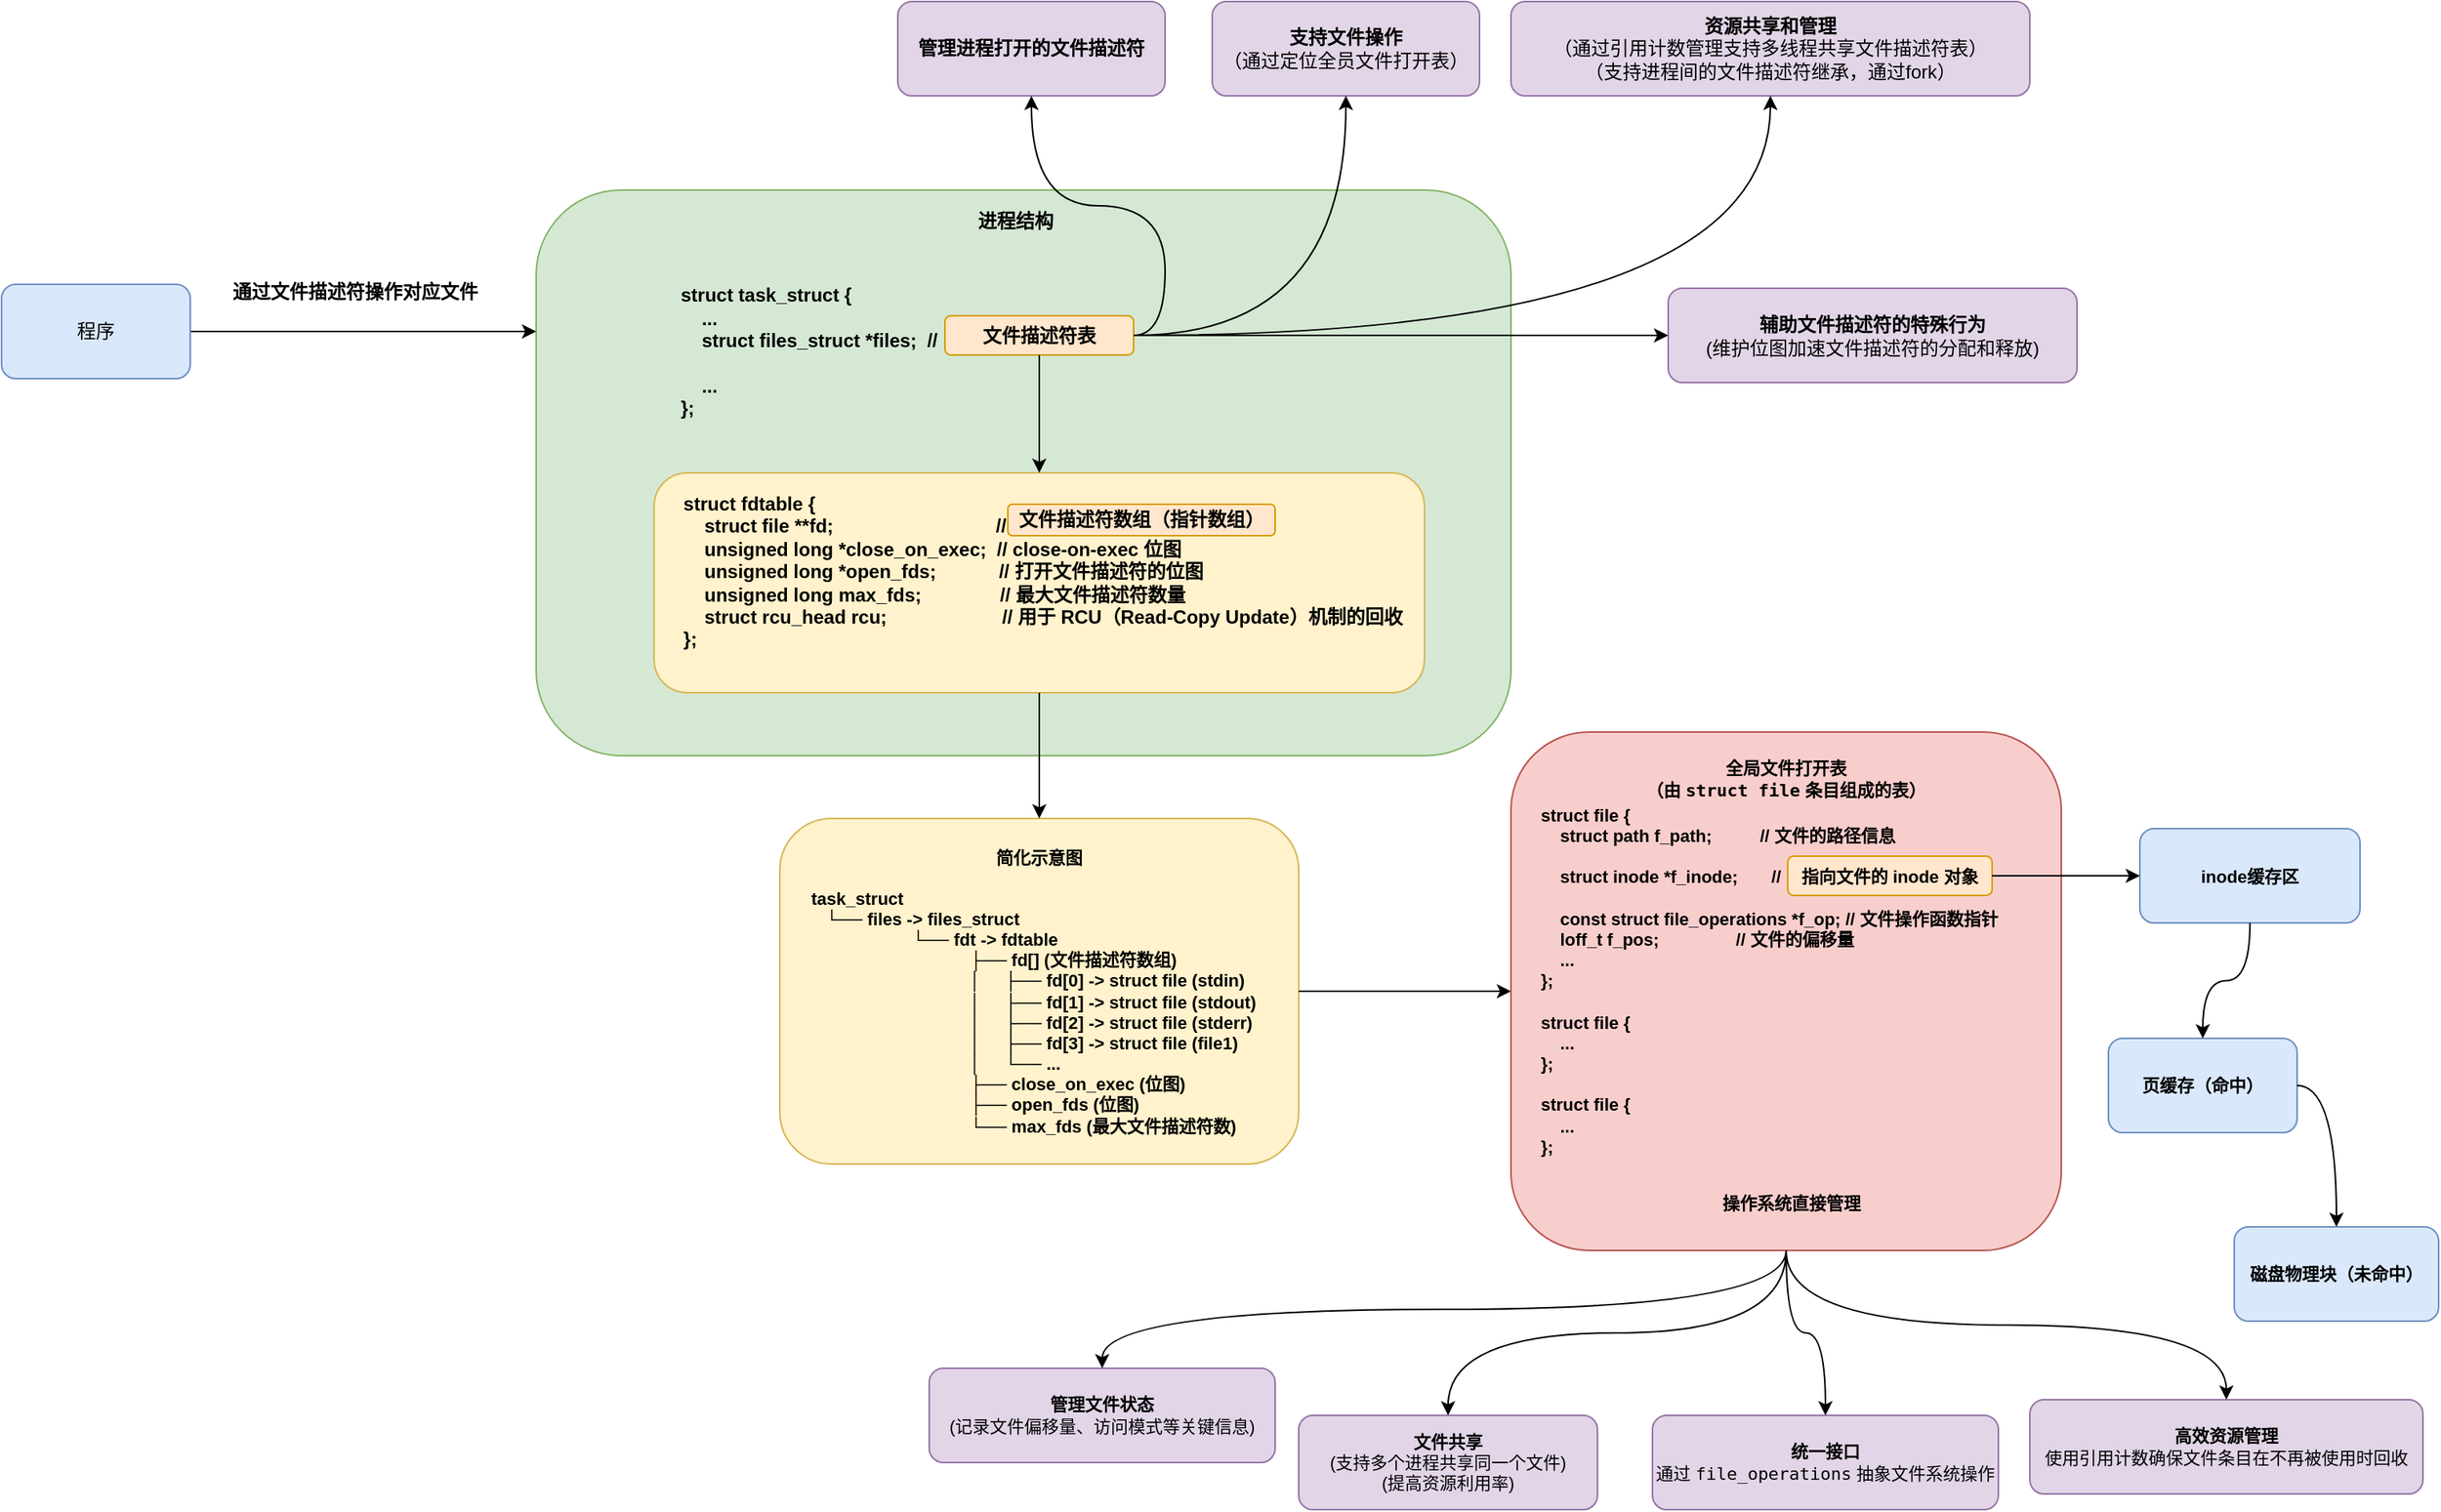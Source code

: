 <mxfile version="23.0.2" type="device">
  <diagram name="第 1 页" id="yGCN4YHG0LLqCs2lFoyU">
    <mxGraphModel dx="1221" dy="823" grid="1" gridSize="10" guides="1" tooltips="1" connect="1" arrows="1" fold="1" page="1" pageScale="1" pageWidth="827" pageHeight="1169" math="0" shadow="0">
      <root>
        <mxCell id="0" />
        <mxCell id="1" parent="0" />
        <mxCell id="iUKypHumC4xNv6vaeFEt-64" value="" style="group" parent="1" vertex="1" connectable="0">
          <mxGeometry x="30" y="90" width="1550" height="960" as="geometry" />
        </mxCell>
        <mxCell id="iUKypHumC4xNv6vaeFEt-5" value="" style="rounded=1;whiteSpace=wrap;html=1;fillColor=#d5e8d4;strokeColor=#82b366;align=left;" parent="iUKypHumC4xNv6vaeFEt-64" vertex="1">
          <mxGeometry x="340" y="120" width="620" height="360" as="geometry" />
        </mxCell>
        <mxCell id="iUKypHumC4xNv6vaeFEt-1" value="&lt;div&gt;&amp;nbsp; &amp;nbsp; &amp;nbsp;&lt;b&gt;struct fdtable {&lt;/b&gt;&lt;/div&gt;&lt;div&gt;&lt;b&gt;&amp;nbsp; &amp;nbsp; &amp;nbsp; &amp;nbsp; &amp;nbsp;struct file **fd;&amp;nbsp; &amp;nbsp; &amp;nbsp; &amp;nbsp; &amp;nbsp; &amp;nbsp; &amp;nbsp; &amp;nbsp; &amp;nbsp; &amp;nbsp; &amp;nbsp; &amp;nbsp; &amp;nbsp; &amp;nbsp; &amp;nbsp; &amp;nbsp;//&amp;nbsp;&lt;/b&gt;&lt;/div&gt;&lt;div&gt;&lt;b&gt;&amp;nbsp; &amp;nbsp; &amp;nbsp; &amp;nbsp; &amp;nbsp;unsigned long *close_on_exec;&amp;nbsp; // close-on-exec 位图&lt;/b&gt;&lt;/div&gt;&lt;div&gt;&lt;b&gt;&amp;nbsp; &amp;nbsp; &amp;nbsp; &amp;nbsp; &amp;nbsp;unsigned long *open_fds;&amp;nbsp; &amp;nbsp; &amp;nbsp; &amp;nbsp; &amp;nbsp; &amp;nbsp; // 打开文件描述符的位图&lt;/b&gt;&lt;/div&gt;&lt;div&gt;&lt;b&gt;&amp;nbsp; &amp;nbsp; &amp;nbsp; &amp;nbsp; &amp;nbsp;unsigned long max_fds;&amp;nbsp; &amp;nbsp; &amp;nbsp; &amp;nbsp; &amp;nbsp; &amp;nbsp; &amp;nbsp; &amp;nbsp;// 最大文件描述符数量&lt;/b&gt;&lt;/div&gt;&lt;div&gt;&lt;b&gt;&amp;nbsp; &amp;nbsp; &amp;nbsp; &amp;nbsp; &amp;nbsp;struct rcu_head rcu;&amp;nbsp; &amp;nbsp; &amp;nbsp; &amp;nbsp; &amp;nbsp; &amp;nbsp; &amp;nbsp; &amp;nbsp; &amp;nbsp; &amp;nbsp; &amp;nbsp; // 用于 RCU（Read-Copy Update）机制的回收&lt;/b&gt;&lt;/div&gt;&lt;div&gt;&lt;b&gt;&amp;nbsp; &amp;nbsp; &amp;nbsp;};&lt;/b&gt;&lt;/div&gt;&lt;div&gt;&lt;br&gt;&lt;/div&gt;" style="rounded=1;whiteSpace=wrap;html=1;fillColor=#fff2cc;strokeColor=#d6b656;align=left;" parent="iUKypHumC4xNv6vaeFEt-64" vertex="1">
          <mxGeometry x="415" y="300" width="490" height="140" as="geometry" />
        </mxCell>
        <mxCell id="iUKypHumC4xNv6vaeFEt-18" style="edgeStyle=orthogonalEdgeStyle;rounded=0;orthogonalLoop=1;jettySize=auto;html=1;exitX=1;exitY=0.5;exitDx=0;exitDy=0;entryX=0;entryY=0.25;entryDx=0;entryDy=0;" parent="iUKypHumC4xNv6vaeFEt-64" source="iUKypHumC4xNv6vaeFEt-2" target="iUKypHumC4xNv6vaeFEt-5" edge="1">
          <mxGeometry relative="1" as="geometry" />
        </mxCell>
        <mxCell id="iUKypHumC4xNv6vaeFEt-2" value="程序" style="rounded=1;whiteSpace=wrap;html=1;fillColor=#dae8fc;strokeColor=#6c8ebf;" parent="iUKypHumC4xNv6vaeFEt-64" vertex="1">
          <mxGeometry y="180" width="120" height="60" as="geometry" />
        </mxCell>
        <mxCell id="iUKypHumC4xNv6vaeFEt-4" value="通过文件描述符操作对应文件" style="text;html=1;strokeColor=none;fillColor=none;align=center;verticalAlign=middle;whiteSpace=wrap;rounded=0;fontStyle=1" parent="iUKypHumC4xNv6vaeFEt-64" vertex="1">
          <mxGeometry x="140" y="170" width="170" height="30" as="geometry" />
        </mxCell>
        <mxCell id="iUKypHumC4xNv6vaeFEt-6" value="进程结构" style="text;html=1;strokeColor=none;fillColor=none;align=center;verticalAlign=middle;whiteSpace=wrap;rounded=0;fontStyle=1" parent="iUKypHumC4xNv6vaeFEt-64" vertex="1">
          <mxGeometry x="585" y="130" width="120" height="20" as="geometry" />
        </mxCell>
        <mxCell id="iUKypHumC4xNv6vaeFEt-10" value="&lt;b&gt;文件描述符数组（指针数组）&lt;/b&gt;" style="rounded=1;whiteSpace=wrap;html=1;fillColor=#ffe6cc;strokeColor=#d79b00;" parent="iUKypHumC4xNv6vaeFEt-64" vertex="1">
          <mxGeometry x="640" y="320" width="170" height="20" as="geometry" />
        </mxCell>
        <mxCell id="iUKypHumC4xNv6vaeFEt-13" value="" style="group" parent="iUKypHumC4xNv6vaeFEt-64" vertex="1" connectable="0">
          <mxGeometry x="430" y="150" width="310" height="160" as="geometry" />
        </mxCell>
        <mxCell id="iUKypHumC4xNv6vaeFEt-7" value="&lt;div&gt;struct task_struct {&lt;/div&gt;&lt;div&gt;&amp;nbsp; &amp;nbsp; ...&lt;/div&gt;&lt;div style=&quot;&quot;&gt;&amp;nbsp; &amp;nbsp; struct files_struct *files;&amp;nbsp; //&amp;nbsp;&lt;/div&gt;&lt;div style=&quot;&quot;&gt;&lt;br&gt;&lt;/div&gt;&lt;div&gt;&amp;nbsp; &amp;nbsp; ...&lt;/div&gt;&lt;div&gt;};&lt;/div&gt;&lt;div&gt;&lt;br&gt;&lt;/div&gt;" style="text;html=1;strokeColor=none;fillColor=none;align=left;verticalAlign=middle;whiteSpace=wrap;rounded=0;fontStyle=1" parent="iUKypHumC4xNv6vaeFEt-13" vertex="1">
          <mxGeometry width="310" height="160" as="geometry" />
        </mxCell>
        <mxCell id="iUKypHumC4xNv6vaeFEt-12" value="文件描述符表" style="rounded=1;whiteSpace=wrap;html=1;fillColor=#ffe6cc;strokeColor=#d79b00;fontStyle=1" parent="iUKypHumC4xNv6vaeFEt-13" vertex="1">
          <mxGeometry x="170" y="50" width="120" height="25" as="geometry" />
        </mxCell>
        <mxCell id="iUKypHumC4xNv6vaeFEt-16" style="edgeStyle=orthogonalEdgeStyle;rounded=0;orthogonalLoop=1;jettySize=auto;html=1;exitX=0.5;exitY=1;exitDx=0;exitDy=0;entryX=0.5;entryY=0;entryDx=0;entryDy=0;" parent="iUKypHumC4xNv6vaeFEt-64" source="iUKypHumC4xNv6vaeFEt-12" target="iUKypHumC4xNv6vaeFEt-1" edge="1">
          <mxGeometry relative="1" as="geometry" />
        </mxCell>
        <mxCell id="iUKypHumC4xNv6vaeFEt-25" value="&lt;strong style=&quot;border-color: var(--border-color); text-align: left;&quot;&gt;管理进程打开的文件描述符&lt;/strong&gt;" style="rounded=1;whiteSpace=wrap;html=1;fillColor=#e1d5e7;strokeColor=#9673a6;" parent="iUKypHumC4xNv6vaeFEt-64" vertex="1">
          <mxGeometry x="570" width="170" height="60" as="geometry" />
        </mxCell>
        <mxCell id="iUKypHumC4xNv6vaeFEt-26" value="&lt;span style=&quot;border-color: var(--border-color); text-align: left;&quot;&gt;&lt;b&gt;支持文件操作&lt;/b&gt;&lt;br&gt;（通过定位全员文件打开表）&lt;/span&gt;" style="rounded=1;whiteSpace=wrap;html=1;fillColor=#e1d5e7;strokeColor=#9673a6;" parent="iUKypHumC4xNv6vaeFEt-64" vertex="1">
          <mxGeometry x="770" width="170" height="60" as="geometry" />
        </mxCell>
        <mxCell id="iUKypHumC4xNv6vaeFEt-27" value="&lt;span style=&quot;border-color: var(--border-color); text-align: left;&quot;&gt;&lt;b&gt;资源共享和管理&lt;/b&gt;&lt;br&gt;（通过引用计数管理支持多线程共享文件描述符表）&lt;br&gt;（支持进程间的文件描述符继承，通过fork）&lt;br&gt;&lt;/span&gt;" style="rounded=1;whiteSpace=wrap;html=1;fillColor=#e1d5e7;strokeColor=#9673a6;" parent="iUKypHumC4xNv6vaeFEt-64" vertex="1">
          <mxGeometry x="960" width="330" height="60" as="geometry" />
        </mxCell>
        <mxCell id="iUKypHumC4xNv6vaeFEt-28" value="&lt;span style=&quot;border-color: var(--border-color); text-align: left;&quot;&gt;&lt;b&gt;辅助文件描述符的特殊行为&lt;br&gt;&lt;/b&gt;(维护位图加速文件描述符的分配和释放)&lt;br&gt;&lt;/span&gt;" style="rounded=1;whiteSpace=wrap;html=1;fillColor=#e1d5e7;strokeColor=#9673a6;" parent="iUKypHumC4xNv6vaeFEt-64" vertex="1">
          <mxGeometry x="1060" y="182.5" width="260" height="60" as="geometry" />
        </mxCell>
        <mxCell id="iUKypHumC4xNv6vaeFEt-29" style="edgeStyle=orthogonalEdgeStyle;rounded=0;orthogonalLoop=1;jettySize=auto;html=1;exitX=1;exitY=0.5;exitDx=0;exitDy=0;entryX=0.5;entryY=1;entryDx=0;entryDy=0;curved=1;" parent="iUKypHumC4xNv6vaeFEt-64" source="iUKypHumC4xNv6vaeFEt-12" target="iUKypHumC4xNv6vaeFEt-25" edge="1">
          <mxGeometry relative="1" as="geometry" />
        </mxCell>
        <mxCell id="iUKypHumC4xNv6vaeFEt-30" style="edgeStyle=orthogonalEdgeStyle;shape=connector;curved=1;rounded=0;orthogonalLoop=1;jettySize=auto;html=1;exitX=1;exitY=0.5;exitDx=0;exitDy=0;entryX=0.5;entryY=1;entryDx=0;entryDy=0;labelBackgroundColor=default;strokeColor=default;align=center;verticalAlign=middle;fontFamily=Helvetica;fontSize=11;fontColor=default;endArrow=classic;" parent="iUKypHumC4xNv6vaeFEt-64" source="iUKypHumC4xNv6vaeFEt-12" target="iUKypHumC4xNv6vaeFEt-26" edge="1">
          <mxGeometry relative="1" as="geometry" />
        </mxCell>
        <mxCell id="iUKypHumC4xNv6vaeFEt-32" style="edgeStyle=orthogonalEdgeStyle;shape=connector;curved=1;rounded=0;orthogonalLoop=1;jettySize=auto;html=1;exitX=1;exitY=0.5;exitDx=0;exitDy=0;entryX=0;entryY=0.5;entryDx=0;entryDy=0;labelBackgroundColor=default;strokeColor=default;align=center;verticalAlign=middle;fontFamily=Helvetica;fontSize=11;fontColor=default;endArrow=classic;" parent="iUKypHumC4xNv6vaeFEt-64" source="iUKypHumC4xNv6vaeFEt-12" target="iUKypHumC4xNv6vaeFEt-28" edge="1">
          <mxGeometry relative="1" as="geometry" />
        </mxCell>
        <mxCell id="iUKypHumC4xNv6vaeFEt-34" style="edgeStyle=orthogonalEdgeStyle;shape=connector;curved=1;rounded=0;orthogonalLoop=1;jettySize=auto;html=1;exitX=1;exitY=0.5;exitDx=0;exitDy=0;entryX=0.5;entryY=1;entryDx=0;entryDy=0;labelBackgroundColor=default;strokeColor=default;align=center;verticalAlign=middle;fontFamily=Helvetica;fontSize=11;fontColor=default;endArrow=classic;" parent="iUKypHumC4xNv6vaeFEt-64" source="iUKypHumC4xNv6vaeFEt-12" target="iUKypHumC4xNv6vaeFEt-27" edge="1">
          <mxGeometry relative="1" as="geometry" />
        </mxCell>
        <mxCell id="iUKypHumC4xNv6vaeFEt-41" value="" style="group" parent="iUKypHumC4xNv6vaeFEt-64" vertex="1" connectable="0">
          <mxGeometry x="495" y="520" width="330" height="220" as="geometry" />
        </mxCell>
        <mxCell id="iUKypHumC4xNv6vaeFEt-38" value="&lt;div&gt;&lt;br&gt;&lt;/div&gt;&lt;div&gt;&lt;br&gt;&lt;/div&gt;&lt;div&gt;&lt;br&gt;&lt;/div&gt;&lt;div&gt;task_struct&lt;/div&gt;&lt;div&gt;&amp;nbsp; &amp;nbsp;└── files -&amp;gt; files_struct&lt;/div&gt;&lt;div&gt;&amp;nbsp; &amp;nbsp; &amp;nbsp; &amp;nbsp; &amp;nbsp; &amp;nbsp; &amp;nbsp; &amp;nbsp; &amp;nbsp; &amp;nbsp; &amp;nbsp;└── fdt -&amp;gt; fdtable&lt;/div&gt;&lt;div&gt;&amp;nbsp; &amp;nbsp; &amp;nbsp; &amp;nbsp; &amp;nbsp; &amp;nbsp; &amp;nbsp; &amp;nbsp; &amp;nbsp; &amp;nbsp; &amp;nbsp; &amp;nbsp; &amp;nbsp; &amp;nbsp; &amp;nbsp; &amp;nbsp; &amp;nbsp;├── fd[] (文件描述符数组)&lt;/div&gt;&lt;div&gt;&amp;nbsp; &amp;nbsp; &amp;nbsp; &amp;nbsp; &amp;nbsp; &amp;nbsp; &amp;nbsp; &amp;nbsp; &amp;nbsp; &amp;nbsp; &amp;nbsp; &amp;nbsp; &amp;nbsp; &amp;nbsp; &amp;nbsp; &amp;nbsp; &amp;nbsp;│&amp;nbsp; &amp;nbsp; &amp;nbsp;├── fd[0] -&amp;gt; struct file (stdin)&lt;/div&gt;&lt;div&gt;&amp;nbsp; &amp;nbsp; &amp;nbsp; &amp;nbsp; &amp;nbsp; &amp;nbsp; &amp;nbsp; &amp;nbsp; &amp;nbsp; &amp;nbsp; &amp;nbsp; &amp;nbsp; &amp;nbsp; &amp;nbsp; &amp;nbsp; &amp;nbsp; &amp;nbsp;│&amp;nbsp; &amp;nbsp; &amp;nbsp;├── fd[1] -&amp;gt; struct file (stdout)&lt;/div&gt;&lt;div&gt;&amp;nbsp; &amp;nbsp; &amp;nbsp; &amp;nbsp; &amp;nbsp; &amp;nbsp; &amp;nbsp; &amp;nbsp; &amp;nbsp; &amp;nbsp; &amp;nbsp; &amp;nbsp; &amp;nbsp; &amp;nbsp; &amp;nbsp; &amp;nbsp; &amp;nbsp;│&amp;nbsp; &amp;nbsp; &amp;nbsp;├── fd[2] -&amp;gt; struct file (stderr)&lt;/div&gt;&lt;div&gt;&amp;nbsp; &amp;nbsp; &amp;nbsp; &amp;nbsp; &amp;nbsp; &amp;nbsp; &amp;nbsp; &amp;nbsp; &amp;nbsp; &amp;nbsp; &amp;nbsp; &amp;nbsp; &amp;nbsp; &amp;nbsp; &amp;nbsp; &amp;nbsp; &amp;nbsp;│&amp;nbsp; &amp;nbsp; &amp;nbsp;├── fd[3] -&amp;gt; struct file (file1)&lt;/div&gt;&lt;div&gt;&amp;nbsp; &amp;nbsp; &amp;nbsp; &amp;nbsp; &amp;nbsp; &amp;nbsp; &amp;nbsp; &amp;nbsp; &amp;nbsp; &amp;nbsp; &amp;nbsp; &amp;nbsp; &amp;nbsp; &amp;nbsp; &amp;nbsp; &amp;nbsp; &amp;nbsp;│&amp;nbsp; &amp;nbsp; &amp;nbsp;└── ...&lt;/div&gt;&lt;div&gt;&amp;nbsp; &amp;nbsp; &amp;nbsp; &amp;nbsp; &amp;nbsp; &amp;nbsp; &amp;nbsp; &amp;nbsp; &amp;nbsp; &amp;nbsp; &amp;nbsp; &amp;nbsp; &amp;nbsp; &amp;nbsp; &amp;nbsp; &amp;nbsp; &amp;nbsp;├── close_on_exec (位图)&lt;/div&gt;&lt;div&gt;&amp;nbsp; &amp;nbsp; &amp;nbsp; &amp;nbsp; &amp;nbsp; &amp;nbsp; &amp;nbsp; &amp;nbsp; &amp;nbsp; &amp;nbsp; &amp;nbsp; &amp;nbsp; &amp;nbsp; &amp;nbsp; &amp;nbsp; &amp;nbsp; &amp;nbsp;├── open_fds (位图)&lt;/div&gt;&lt;div&gt;&amp;nbsp; &amp;nbsp; &amp;nbsp; &amp;nbsp; &amp;nbsp; &amp;nbsp; &amp;nbsp; &amp;nbsp; &amp;nbsp; &amp;nbsp; &amp;nbsp; &amp;nbsp; &amp;nbsp; &amp;nbsp; &amp;nbsp; &amp;nbsp; &amp;nbsp;└── max_fds (最大文件描述符数)&lt;/div&gt;&lt;div&gt;&lt;br&gt;&lt;/div&gt;" style="rounded=1;whiteSpace=wrap;html=1;fontFamily=Helvetica;fontSize=11;fillColor=#fff2cc;strokeColor=#d6b656;fontStyle=1;align=left;spacingLeft=18;" parent="iUKypHumC4xNv6vaeFEt-41" vertex="1">
          <mxGeometry width="330" height="220" as="geometry" />
        </mxCell>
        <mxCell id="iUKypHumC4xNv6vaeFEt-40" value="简化示意图" style="text;html=1;strokeColor=none;fillColor=none;align=center;verticalAlign=middle;whiteSpace=wrap;rounded=0;fontSize=11;fontFamily=Helvetica;fontColor=default;fontStyle=1" parent="iUKypHumC4xNv6vaeFEt-41" vertex="1">
          <mxGeometry x="130" y="10" width="70" height="30" as="geometry" />
        </mxCell>
        <mxCell id="iUKypHumC4xNv6vaeFEt-39" style="edgeStyle=orthogonalEdgeStyle;shape=connector;curved=1;rounded=0;orthogonalLoop=1;jettySize=auto;html=1;exitX=0.5;exitY=1;exitDx=0;exitDy=0;entryX=0.5;entryY=0;entryDx=0;entryDy=0;labelBackgroundColor=default;strokeColor=default;align=center;verticalAlign=middle;fontFamily=Helvetica;fontSize=11;fontColor=default;endArrow=classic;" parent="iUKypHumC4xNv6vaeFEt-64" source="iUKypHumC4xNv6vaeFEt-1" target="iUKypHumC4xNv6vaeFEt-38" edge="1">
          <mxGeometry relative="1" as="geometry" />
        </mxCell>
        <mxCell id="iUKypHumC4xNv6vaeFEt-42" style="edgeStyle=orthogonalEdgeStyle;shape=connector;curved=1;rounded=0;orthogonalLoop=1;jettySize=auto;html=1;exitX=1;exitY=0.5;exitDx=0;exitDy=0;entryX=0;entryY=0.5;entryDx=0;entryDy=0;labelBackgroundColor=default;strokeColor=default;align=center;verticalAlign=middle;fontFamily=Helvetica;fontSize=11;fontColor=default;endArrow=classic;" parent="iUKypHumC4xNv6vaeFEt-64" source="iUKypHumC4xNv6vaeFEt-38" target="iUKypHumC4xNv6vaeFEt-36" edge="1">
          <mxGeometry relative="1" as="geometry" />
        </mxCell>
        <mxCell id="iUKypHumC4xNv6vaeFEt-45" value="inode缓存区" style="rounded=1;whiteSpace=wrap;html=1;fontFamily=Helvetica;fontSize=11;fillColor=#dae8fc;strokeColor=#6c8ebf;fontStyle=1" parent="iUKypHumC4xNv6vaeFEt-64" vertex="1">
          <mxGeometry x="1360" y="526.5" width="140" height="60" as="geometry" />
        </mxCell>
        <mxCell id="iUKypHumC4xNv6vaeFEt-49" value="" style="group" parent="iUKypHumC4xNv6vaeFEt-64" vertex="1" connectable="0">
          <mxGeometry x="960" y="465" width="350" height="330" as="geometry" />
        </mxCell>
        <mxCell id="iUKypHumC4xNv6vaeFEt-36" value="&lt;div&gt;struct file {&lt;/div&gt;&lt;div&gt;&amp;nbsp; &amp;nbsp; struct path f_path;&amp;nbsp; &amp;nbsp; &amp;nbsp; &amp;nbsp; &amp;nbsp; // 文件的路径信息&lt;/div&gt;&lt;div&gt;&lt;br&gt;&lt;/div&gt;&lt;div&gt;&amp;nbsp; &amp;nbsp; struct inode *f_inode;&amp;nbsp; &amp;nbsp; &amp;nbsp; &amp;nbsp;//&amp;nbsp;&lt;/div&gt;&lt;div&gt;&lt;br&gt;&lt;/div&gt;&lt;div&gt;&amp;nbsp; &amp;nbsp; const struct file_operations *f_op; // 文件操作函数指针&lt;/div&gt;&lt;div&gt;&amp;nbsp; &amp;nbsp; loff_t f_pos;&amp;nbsp; &amp;nbsp; &amp;nbsp; &amp;nbsp; &amp;nbsp; &amp;nbsp; &amp;nbsp; &amp;nbsp; // 文件的偏移量&lt;/div&gt;&lt;div&gt;&amp;nbsp; &amp;nbsp; ...&lt;/div&gt;&lt;div&gt;};&lt;/div&gt;&lt;div&gt;&lt;br&gt;&lt;/div&gt;&lt;div&gt;&lt;div style=&quot;border-color: var(--border-color);&quot;&gt;struct file {&lt;/div&gt;&lt;div style=&quot;border-color: var(--border-color);&quot;&gt;&amp;nbsp; &amp;nbsp; ...&lt;/div&gt;&lt;div style=&quot;border-color: var(--border-color);&quot;&gt;};&lt;/div&gt;&lt;/div&gt;&lt;div style=&quot;border-color: var(--border-color);&quot;&gt;&lt;br&gt;&lt;/div&gt;&lt;div style=&quot;border-color: var(--border-color);&quot;&gt;&lt;div style=&quot;border-color: var(--border-color);&quot;&gt;struct file {&lt;/div&gt;&lt;div style=&quot;border-color: var(--border-color);&quot;&gt;&amp;nbsp; &amp;nbsp; ...&lt;/div&gt;&lt;div style=&quot;border-color: var(--border-color);&quot;&gt;};&lt;/div&gt;&lt;/div&gt;&lt;div&gt;&lt;br&gt;&lt;/div&gt;" style="rounded=1;whiteSpace=wrap;html=1;fontFamily=Helvetica;fontSize=11;fillColor=#f8cecc;strokeColor=#b85450;align=left;spacingLeft=17;fontStyle=1" parent="iUKypHumC4xNv6vaeFEt-49" vertex="1">
          <mxGeometry width="350" height="330" as="geometry" />
        </mxCell>
        <mxCell id="iUKypHumC4xNv6vaeFEt-43" value="全局文件打开表&lt;br&gt;（由 &lt;code&gt;struct file&lt;/code&gt; 条目组成的表）" style="text;html=1;strokeColor=none;fillColor=none;align=center;verticalAlign=middle;whiteSpace=wrap;rounded=0;fontSize=11;fontFamily=Helvetica;fontColor=default;fontStyle=1" parent="iUKypHumC4xNv6vaeFEt-49" vertex="1">
          <mxGeometry x="55" y="5" width="240" height="50" as="geometry" />
        </mxCell>
        <mxCell id="iUKypHumC4xNv6vaeFEt-44" value="指向文件的 inode 对象" style="rounded=1;whiteSpace=wrap;html=1;fontFamily=Helvetica;fontSize=11;fillColor=#ffe6cc;strokeColor=#d79b00;fontStyle=1" parent="iUKypHumC4xNv6vaeFEt-49" vertex="1">
          <mxGeometry x="176" y="79" width="130" height="25" as="geometry" />
        </mxCell>
        <mxCell id="iUKypHumC4xNv6vaeFEt-47" value="操作系统直接管理" style="text;html=1;strokeColor=none;fillColor=none;align=center;verticalAlign=middle;whiteSpace=wrap;rounded=0;fontSize=11;fontFamily=Helvetica;fontColor=default;fontStyle=1" parent="iUKypHumC4xNv6vaeFEt-49" vertex="1">
          <mxGeometry x="106" y="285" width="145" height="30" as="geometry" />
        </mxCell>
        <mxCell id="iUKypHumC4xNv6vaeFEt-46" style="edgeStyle=orthogonalEdgeStyle;shape=connector;curved=1;rounded=0;orthogonalLoop=1;jettySize=auto;html=1;exitX=1;exitY=0.5;exitDx=0;exitDy=0;entryX=0;entryY=0.5;entryDx=0;entryDy=0;labelBackgroundColor=default;strokeColor=default;align=center;verticalAlign=middle;fontFamily=Helvetica;fontSize=11;fontColor=default;endArrow=classic;" parent="iUKypHumC4xNv6vaeFEt-64" source="iUKypHumC4xNv6vaeFEt-44" target="iUKypHumC4xNv6vaeFEt-45" edge="1">
          <mxGeometry relative="1" as="geometry" />
        </mxCell>
        <mxCell id="iUKypHumC4xNv6vaeFEt-50" value="页缓存（命中）" style="rounded=1;whiteSpace=wrap;html=1;fontFamily=Helvetica;fontSize=11;fontStyle=1;fillColor=#dae8fc;strokeColor=#6c8ebf;" parent="iUKypHumC4xNv6vaeFEt-64" vertex="1">
          <mxGeometry x="1340" y="660" width="120" height="60" as="geometry" />
        </mxCell>
        <mxCell id="iUKypHumC4xNv6vaeFEt-51" style="edgeStyle=orthogonalEdgeStyle;shape=connector;curved=1;rounded=0;orthogonalLoop=1;jettySize=auto;html=1;exitX=0.5;exitY=1;exitDx=0;exitDy=0;entryX=0.5;entryY=0;entryDx=0;entryDy=0;labelBackgroundColor=default;strokeColor=default;align=center;verticalAlign=middle;fontFamily=Helvetica;fontSize=11;fontColor=default;endArrow=classic;" parent="iUKypHumC4xNv6vaeFEt-64" source="iUKypHumC4xNv6vaeFEt-45" target="iUKypHumC4xNv6vaeFEt-50" edge="1">
          <mxGeometry relative="1" as="geometry" />
        </mxCell>
        <mxCell id="iUKypHumC4xNv6vaeFEt-52" value="磁盘物理块（未命中）" style="rounded=1;whiteSpace=wrap;html=1;fontFamily=Helvetica;fontSize=11;fontStyle=1;fillColor=#dae8fc;strokeColor=#6c8ebf;" parent="iUKypHumC4xNv6vaeFEt-64" vertex="1">
          <mxGeometry x="1420" y="780" width="130" height="60" as="geometry" />
        </mxCell>
        <mxCell id="iUKypHumC4xNv6vaeFEt-54" style="edgeStyle=orthogonalEdgeStyle;shape=connector;curved=1;rounded=0;orthogonalLoop=1;jettySize=auto;html=1;exitX=1;exitY=0.5;exitDx=0;exitDy=0;entryX=0.5;entryY=0;entryDx=0;entryDy=0;labelBackgroundColor=default;strokeColor=default;align=center;verticalAlign=middle;fontFamily=Helvetica;fontSize=11;fontColor=default;endArrow=classic;" parent="iUKypHumC4xNv6vaeFEt-64" source="iUKypHumC4xNv6vaeFEt-50" target="iUKypHumC4xNv6vaeFEt-52" edge="1">
          <mxGeometry relative="1" as="geometry" />
        </mxCell>
        <mxCell id="iUKypHumC4xNv6vaeFEt-55" value="&lt;b&gt;管理文件状态&lt;br&gt;&lt;/b&gt;(记录文件偏移量、访问模式等关键信息)" style="rounded=1;whiteSpace=wrap;html=1;fontFamily=Helvetica;fontSize=11;fillColor=#e1d5e7;strokeColor=#9673a6;" parent="iUKypHumC4xNv6vaeFEt-64" vertex="1">
          <mxGeometry x="590" y="870" width="220" height="60" as="geometry" />
        </mxCell>
        <mxCell id="iUKypHumC4xNv6vaeFEt-56" value="&lt;b&gt;文件共享&lt;/b&gt;&lt;br&gt;(支持多个进程共享同一个文件)&lt;br&gt;(提高资源利用率)" style="rounded=1;whiteSpace=wrap;html=1;fontFamily=Helvetica;fontSize=11;fillColor=#e1d5e7;strokeColor=#9673a6;" parent="iUKypHumC4xNv6vaeFEt-64" vertex="1">
          <mxGeometry x="825" y="900" width="190" height="60" as="geometry" />
        </mxCell>
        <mxCell id="iUKypHumC4xNv6vaeFEt-57" value="&lt;strong&gt;统一接口&lt;br&gt;&lt;/strong&gt;通过 &lt;code&gt;file_operations&lt;/code&gt; 抽象文件系统操作" style="rounded=1;whiteSpace=wrap;html=1;fontFamily=Helvetica;fontSize=11;fillColor=#e1d5e7;strokeColor=#9673a6;" parent="iUKypHumC4xNv6vaeFEt-64" vertex="1">
          <mxGeometry x="1050" y="900" width="220" height="60" as="geometry" />
        </mxCell>
        <mxCell id="iUKypHumC4xNv6vaeFEt-58" value="&lt;strong&gt;高效资源管理&lt;br&gt;&lt;/strong&gt;使用引用计数确保文件条目在不再被使用时回收" style="rounded=1;whiteSpace=wrap;html=1;fontFamily=Helvetica;fontSize=11;fillColor=#e1d5e7;strokeColor=#9673a6;" parent="iUKypHumC4xNv6vaeFEt-64" vertex="1">
          <mxGeometry x="1290" y="890" width="250" height="60" as="geometry" />
        </mxCell>
        <mxCell id="iUKypHumC4xNv6vaeFEt-60" style="edgeStyle=orthogonalEdgeStyle;shape=connector;curved=1;rounded=0;orthogonalLoop=1;jettySize=auto;html=1;exitX=0.5;exitY=1;exitDx=0;exitDy=0;entryX=0.5;entryY=0;entryDx=0;entryDy=0;labelBackgroundColor=default;strokeColor=default;align=center;verticalAlign=middle;fontFamily=Helvetica;fontSize=11;fontColor=default;endArrow=classic;" parent="iUKypHumC4xNv6vaeFEt-64" source="iUKypHumC4xNv6vaeFEt-36" target="iUKypHumC4xNv6vaeFEt-55" edge="1">
          <mxGeometry relative="1" as="geometry" />
        </mxCell>
        <mxCell id="iUKypHumC4xNv6vaeFEt-61" style="edgeStyle=orthogonalEdgeStyle;shape=connector;curved=1;rounded=0;orthogonalLoop=1;jettySize=auto;html=1;exitX=0.5;exitY=1;exitDx=0;exitDy=0;labelBackgroundColor=default;strokeColor=default;align=center;verticalAlign=middle;fontFamily=Helvetica;fontSize=11;fontColor=default;endArrow=classic;" parent="iUKypHumC4xNv6vaeFEt-64" source="iUKypHumC4xNv6vaeFEt-36" target="iUKypHumC4xNv6vaeFEt-56" edge="1">
          <mxGeometry relative="1" as="geometry" />
        </mxCell>
        <mxCell id="iUKypHumC4xNv6vaeFEt-62" style="edgeStyle=orthogonalEdgeStyle;shape=connector;curved=1;rounded=0;orthogonalLoop=1;jettySize=auto;html=1;exitX=0.5;exitY=1;exitDx=0;exitDy=0;entryX=0.5;entryY=0;entryDx=0;entryDy=0;labelBackgroundColor=default;strokeColor=default;align=center;verticalAlign=middle;fontFamily=Helvetica;fontSize=11;fontColor=default;endArrow=classic;" parent="iUKypHumC4xNv6vaeFEt-64" source="iUKypHumC4xNv6vaeFEt-36" target="iUKypHumC4xNv6vaeFEt-57" edge="1">
          <mxGeometry relative="1" as="geometry" />
        </mxCell>
        <mxCell id="iUKypHumC4xNv6vaeFEt-63" style="edgeStyle=orthogonalEdgeStyle;shape=connector;curved=1;rounded=0;orthogonalLoop=1;jettySize=auto;html=1;exitX=0.5;exitY=1;exitDx=0;exitDy=0;labelBackgroundColor=default;strokeColor=default;align=center;verticalAlign=middle;fontFamily=Helvetica;fontSize=11;fontColor=default;endArrow=classic;" parent="iUKypHumC4xNv6vaeFEt-64" source="iUKypHumC4xNv6vaeFEt-36" target="iUKypHumC4xNv6vaeFEt-58" edge="1">
          <mxGeometry relative="1" as="geometry" />
        </mxCell>
      </root>
    </mxGraphModel>
  </diagram>
</mxfile>
